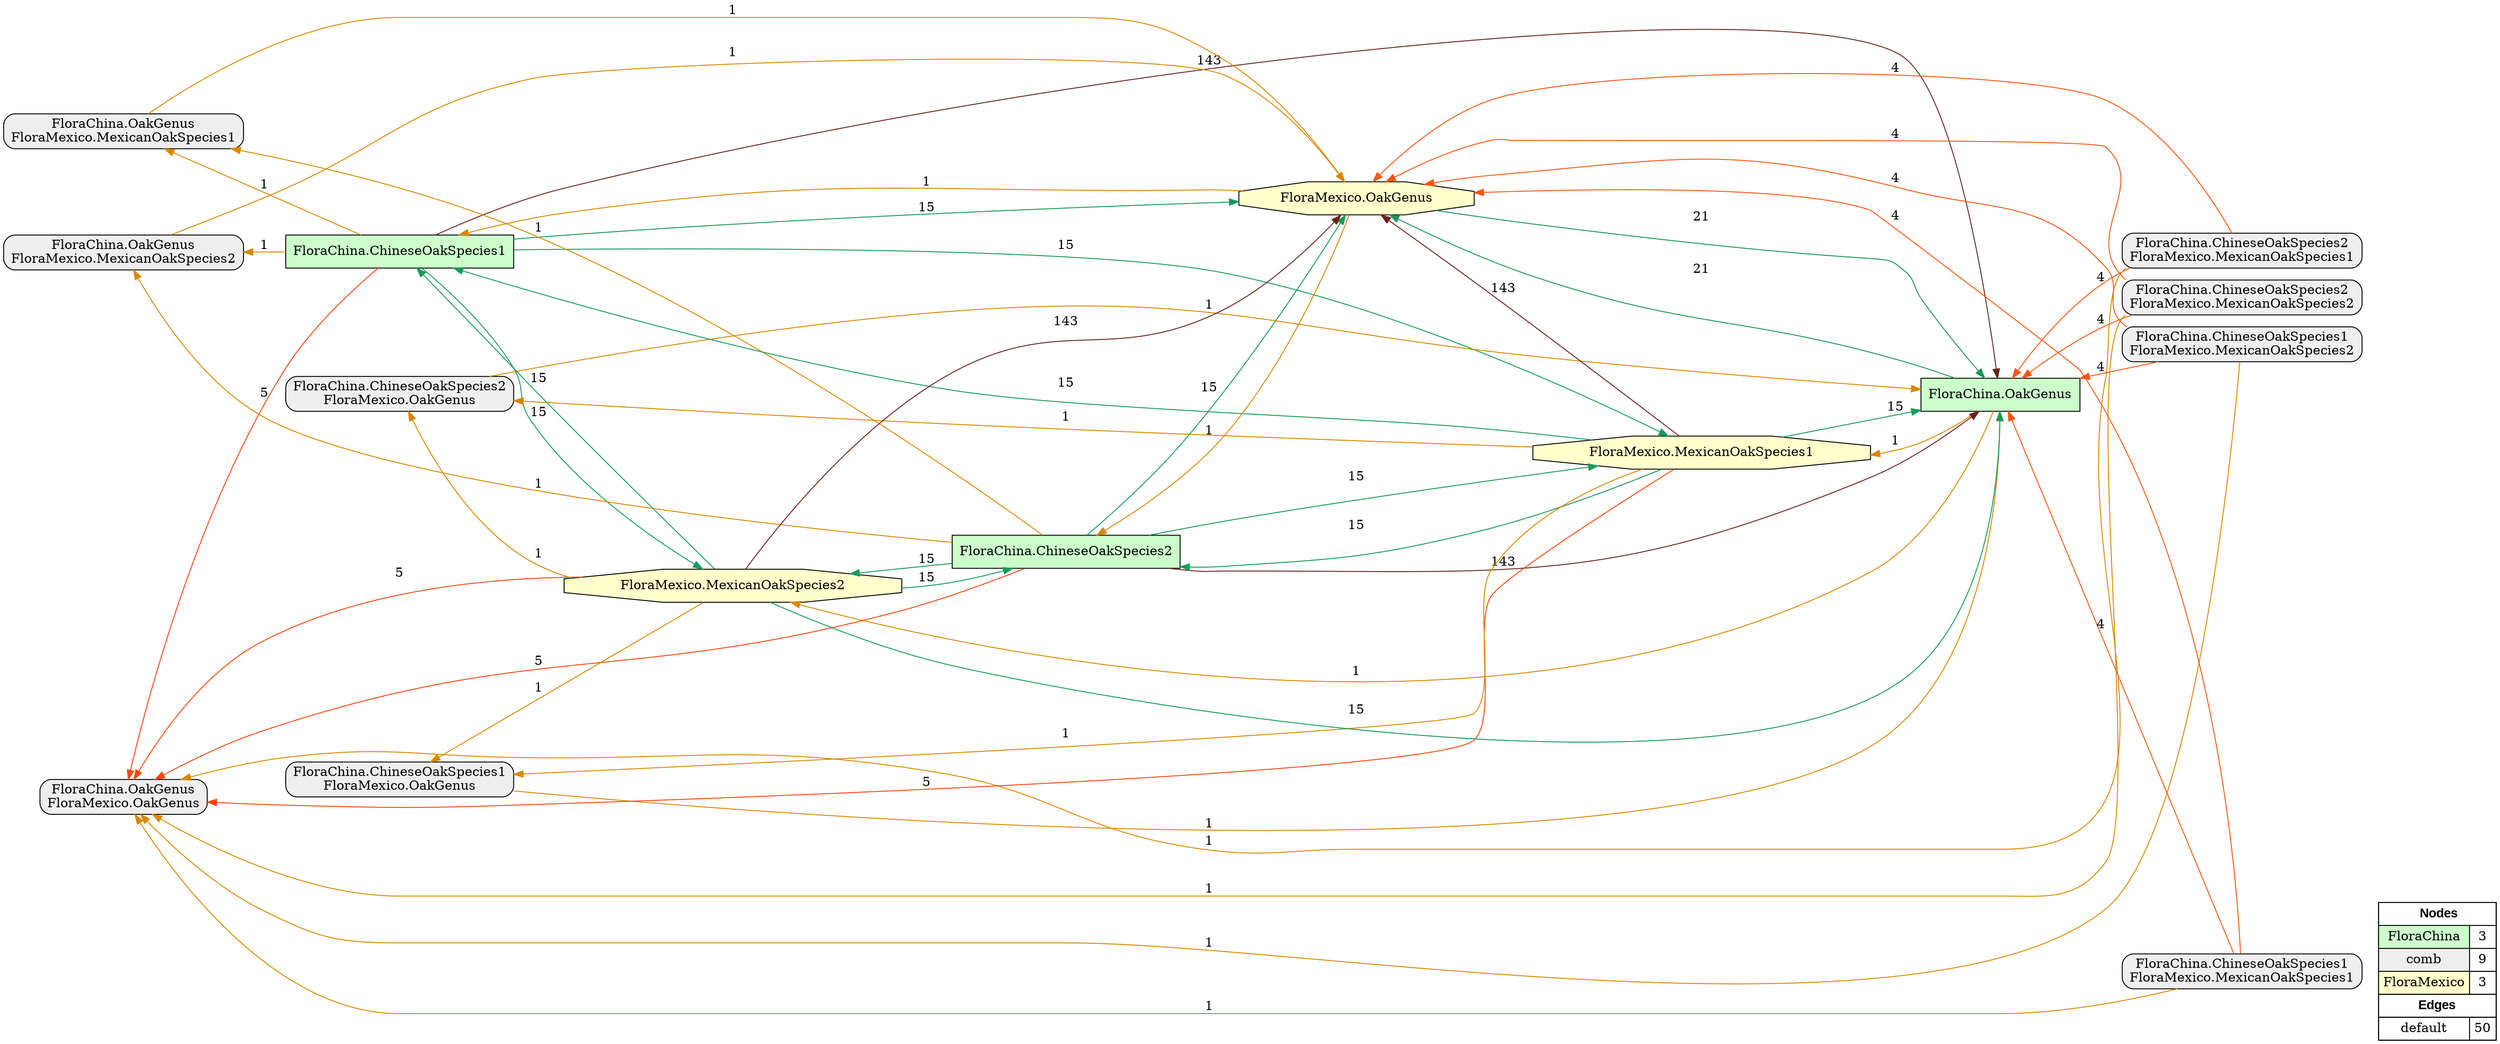 digraph{
rankdir=RL
node[shape=box style=filled fillcolor="#CCFFCC"] 
"FloraChina.OakGenus"
"FloraChina.ChineseOakSpecies1"
"FloraChina.ChineseOakSpecies2"
node[shape=box style="filled,rounded" fillcolor="#EEEEEE"] 
"FloraChina.ChineseOakSpecies2\nFloraMexico.MexicanOakSpecies1"
"FloraChina.ChineseOakSpecies2\nFloraMexico.MexicanOakSpecies2"
"FloraChina.OakGenus\nFloraMexico.OakGenus"
"FloraChina.ChineseOakSpecies2\nFloraMexico.OakGenus"
"FloraChina.ChineseOakSpecies1\nFloraMexico.MexicanOakSpecies2"
"FloraChina.ChineseOakSpecies1\nFloraMexico.MexicanOakSpecies1"
"FloraChina.OakGenus\nFloraMexico.MexicanOakSpecies1"
"FloraChina.OakGenus\nFloraMexico.MexicanOakSpecies2"
"FloraChina.ChineseOakSpecies1\nFloraMexico.OakGenus"
node[shape=octagon style=filled fillcolor="#FFFFCC"] 
"FloraMexico.MexicanOakSpecies1"
"FloraMexico.MexicanOakSpecies2"
"FloraMexico.OakGenus"
edge[arrowhead=normal style=solid color="#000000" constraint=true ]
"FloraMexico.MexicanOakSpecies2" -> "FloraChina.OakGenus" [label="15"][color="#169b5a"]
"FloraMexico.MexicanOakSpecies1" -> "FloraChina.ChineseOakSpecies2\nFloraMexico.OakGenus" [label="1"][color="#da861"]
"FloraMexico.MexicanOakSpecies2" -> "FloraChina.ChineseOakSpecies2" [label="15"][color="#169b5a"]
"FloraChina.ChineseOakSpecies2" -> "FloraMexico.OakGenus" [label="15"][color="#169b5a"]
"FloraChina.ChineseOakSpecies1" -> "FloraChina.OakGenus" [label="143"][color="#6a231b"]
"FloraChina.ChineseOakSpecies1" -> "FloraMexico.OakGenus" [label="15"][color="#169b5a"]
"FloraChina.ChineseOakSpecies2\nFloraMexico.MexicanOakSpecies1" -> "FloraChina.OakGenus\nFloraMexico.OakGenus" [label="1"][color="#da861"]
"FloraMexico.MexicanOakSpecies2" -> "FloraChina.ChineseOakSpecies1" [label="15"][color="#169b5a"]
"FloraChina.ChineseOakSpecies1\nFloraMexico.MexicanOakSpecies2" -> "FloraChina.OakGenus" [label="4"][color="#fa55f"]
"FloraChina.ChineseOakSpecies2\nFloraMexico.MexicanOakSpecies1" -> "FloraMexico.OakGenus" [label="4"][color="#fa55f"]
"FloraChina.ChineseOakSpecies2\nFloraMexico.MexicanOakSpecies1" -> "FloraChina.OakGenus" [label="4"][color="#fa55f"]
"FloraChina.ChineseOakSpecies2" -> "FloraChina.OakGenus\nFloraMexico.OakGenus" [label="5"][color="#fa45f"]
"FloraMexico.OakGenus" -> "FloraChina.ChineseOakSpecies2" [label="1"][color="#da861"]
"FloraChina.ChineseOakSpecies2\nFloraMexico.MexicanOakSpecies2" -> "FloraMexico.OakGenus" [label="4"][color="#fa55f"]
"FloraMexico.OakGenus" -> "FloraChina.ChineseOakSpecies1" [label="1"][color="#da861"]
"FloraChina.ChineseOakSpecies1" -> "FloraChina.OakGenus\nFloraMexico.MexicanOakSpecies1" [label="1"][color="#da861"]
"FloraChina.ChineseOakSpecies1" -> "FloraChina.OakGenus\nFloraMexico.MexicanOakSpecies2" [label="1"][color="#da861"]
"FloraMexico.MexicanOakSpecies2" -> "FloraChina.ChineseOakSpecies2\nFloraMexico.OakGenus" [label="1"][color="#da861"]
"FloraChina.ChineseOakSpecies2\nFloraMexico.OakGenus" -> "FloraChina.OakGenus" [label="1"][color="#da861"]
"FloraMexico.MexicanOakSpecies2" -> "FloraChina.ChineseOakSpecies1\nFloraMexico.OakGenus" [label="1"][color="#da861"]
"FloraChina.OakGenus\nFloraMexico.MexicanOakSpecies2" -> "FloraMexico.OakGenus" [label="1"][color="#da861"]
"FloraChina.ChineseOakSpecies1\nFloraMexico.MexicanOakSpecies1" -> "FloraChina.OakGenus\nFloraMexico.OakGenus" [label="1"][color="#da861"]
"FloraChina.ChineseOakSpecies2" -> "FloraChina.OakGenus\nFloraMexico.MexicanOakSpecies2" [label="1"][color="#da861"]
"FloraChina.ChineseOakSpecies1\nFloraMexico.MexicanOakSpecies1" -> "FloraMexico.OakGenus" [label="4"][color="#fa55f"]
"FloraChina.ChineseOakSpecies2" -> "FloraChina.OakGenus\nFloraMexico.MexicanOakSpecies1" [label="1"][color="#da861"]
"FloraChina.ChineseOakSpecies1\nFloraMexico.MexicanOakSpecies2" -> "FloraChina.OakGenus\nFloraMexico.OakGenus" [label="1"][color="#da861"]
"FloraChina.OakGenus" -> "FloraMexico.MexicanOakSpecies2" [label="1"][color="#da861"]
"FloraChina.OakGenus" -> "FloraMexico.MexicanOakSpecies1" [label="1"][color="#da861"]
"FloraChina.ChineseOakSpecies2\nFloraMexico.MexicanOakSpecies2" -> "FloraChina.OakGenus\nFloraMexico.OakGenus" [label="1"][color="#da861"]
"FloraMexico.MexicanOakSpecies1" -> "FloraChina.ChineseOakSpecies1\nFloraMexico.OakGenus" [label="1"][color="#da861"]
"FloraMexico.MexicanOakSpecies1" -> "FloraMexico.OakGenus" [label="143"][color="#6a231b"]
"FloraMexico.OakGenus" -> "FloraChina.OakGenus" [label="21"][color="#1a9557"]
"FloraChina.ChineseOakSpecies2" -> "FloraChina.OakGenus" [label="143"][color="#6a231b"]
"FloraMexico.MexicanOakSpecies1" -> "FloraChina.ChineseOakSpecies2" [label="15"][color="#169b5a"]
"FloraMexico.MexicanOakSpecies1" -> "FloraChina.ChineseOakSpecies1" [label="15"][color="#169b5a"]
"FloraMexico.MexicanOakSpecies2" -> "FloraMexico.OakGenus" [label="143"][color="#6a231b"]
"FloraMexico.MexicanOakSpecies2" -> "FloraChina.OakGenus\nFloraMexico.OakGenus" [label="5"][color="#fa45f"]
"FloraChina.ChineseOakSpecies2" -> "FloraMexico.MexicanOakSpecies1" [label="15"][color="#169b5a"]
"FloraChina.ChineseOakSpecies2" -> "FloraMexico.MexicanOakSpecies2" [label="15"][color="#169b5a"]
"FloraMexico.MexicanOakSpecies1" -> "FloraChina.OakGenus\nFloraMexico.OakGenus" [label="5"][color="#fa45f"]
"FloraChina.ChineseOakSpecies1\nFloraMexico.MexicanOakSpecies2" -> "FloraMexico.OakGenus" [label="4"][color="#fa55f"]
"FloraChina.ChineseOakSpecies1\nFloraMexico.MexicanOakSpecies1" -> "FloraChina.OakGenus" [label="4"][color="#fa55f"]
"FloraChina.ChineseOakSpecies1" -> "FloraChina.OakGenus\nFloraMexico.OakGenus" [label="5"][color="#fa45f"]
"FloraChina.OakGenus" -> "FloraMexico.OakGenus" [label="21"][color="#1a9557"]
"FloraChina.ChineseOakSpecies1" -> "FloraMexico.MexicanOakSpecies1" [label="15"][color="#169b5a"]
"FloraChina.ChineseOakSpecies1" -> "FloraMexico.MexicanOakSpecies2" [label="15"][color="#169b5a"]
"FloraChina.ChineseOakSpecies2\nFloraMexico.MexicanOakSpecies2" -> "FloraChina.OakGenus" [label="4"][color="#fa55f"]
"FloraMexico.MexicanOakSpecies1" -> "FloraChina.OakGenus" [label="15"][color="#169b5a"]
"FloraChina.OakGenus\nFloraMexico.MexicanOakSpecies1" -> "FloraMexico.OakGenus" [label="1"][color="#da861"]
"FloraChina.ChineseOakSpecies1\nFloraMexico.OakGenus" -> "FloraChina.OakGenus" [label="1"][color="#da861"]
edge[arrowhead=normal style=solid color="#000000" constraint=true ]
node[shape=box] 
{rank=source Legend [fillcolor= white margin=0 label=< 
 <TABLE BORDER="0" CELLBORDER="1" CELLSPACING="0" CELLPADDING="4"> 
<TR> <TD COLSPAN="2"><font face="Arial Black"> Nodes</font></TD> </TR> 
<TR> 
 <TD bgcolor="#CCFFCC">FloraChina</TD> 
 <TD>3</TD> 
 </TR> 
<TR> 
 <TD bgcolor="#EEEEEE">comb</TD> 
 <TD>9</TD> 
 </TR> 
<TR> 
 <TD bgcolor="#FFFFCC">FloraMexico</TD> 
 <TD>3</TD> 
 </TR> 
<TR> <TD COLSPAN="2"><font face = "Arial Black"> Edges </font></TD> </TR> 
<TR> 
 <TD><font color ="#000000">default</font></TD> 
 <TD>50</TD> 
 </TR> 
</TABLE> 
 >] } 
}